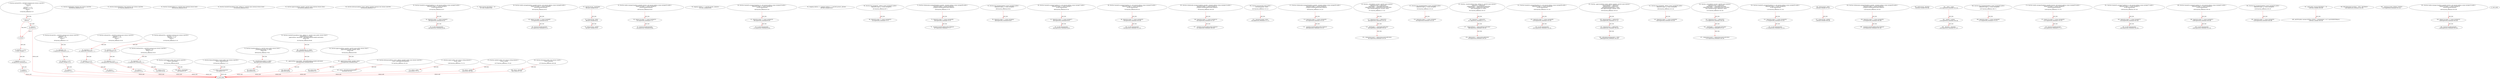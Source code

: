 digraph  {
13 [label="2_ function mul(uint256 a, uint256 b) internal pure returns (uint256) {\n        if (a == 0) {\n            return 0;\n        }\n        uint256 c = a * b;\n        require(c / a == b);\n        return c;\n    }\n13-function_definition-3-10", method="mul(uint256 a,uint256 b)", type_label=function_definition];
30 [label="3_ if_a == 0\n30-if-4-6", method="mul(uint256 a,uint256 b)", type_label=if];
1540 [label="3_ end_if", method="mul(uint256 a,uint256 b)", type_label=end_if];
35 [label="4_ return 0;\n35-return-5-5", method="mul(uint256 a,uint256 b)", type_label=return];
37 [label="6_ uint256 c = a * b;\n37-new_variable-7-7", method="mul(uint256 a,uint256 b)", type_label=new_variable];
45 [label="7_ require(c / a == b);\n45-expression_statement-8-8", method="mul(uint256 a,uint256 b)", type_label=expression_statement];
54 [label="8_ return c;\n54-return-9-9", method="mul(uint256 a,uint256 b)", type_label=return];
56 [label="10_ function div(uint256 a, uint256 b) internal pure returns (uint256) {\n        require(b > 0);\n        uint256 c = a / b;\n        return c;\n    }\n56-function_definition-11-15", method="div(uint256 a,uint256 b)", type_label=function_definition];
73 [label="11_ require(b > 0);\n73-expression_statement-12-12", method="div(uint256 a,uint256 b)", type_label=expression_statement];
80 [label="12_ uint256 c = a / b;\n80-new_variable-13-13", method="div(uint256 a,uint256 b)", type_label=new_variable];
88 [label="13_ return c;\n88-return-14-14", method="div(uint256 a,uint256 b)", type_label=return];
90 [label="15_ function sub(uint256 a, uint256 b) internal pure returns (uint256) {\n        require(b <= a);\n        uint256 c = a - b;\n        return c;\n    }\n90-function_definition-16-20", method="sub(uint256 a,uint256 b)", type_label=function_definition];
107 [label="16_ require(b <= a);\n107-expression_statement-17-17", method="sub(uint256 a,uint256 b)", type_label=expression_statement];
114 [label="17_ uint256 c = a - b;\n114-new_variable-18-18", method="sub(uint256 a,uint256 b)", type_label=new_variable];
122 [label="18_ return c;\n122-return-19-19", method="sub(uint256 a,uint256 b)", type_label=return];
124 [label="20_ function add(uint256 a, uint256 b) internal pure returns (uint256) {\n        uint256 c = a + b;\n        require(c >= a);\n        return c;\n    }\n124-function_definition-21-25", method="add(uint256 a,uint256 b)", type_label=function_definition];
141 [label="21_ uint256 c = a + b;\n141-new_variable-22-22", method="add(uint256 a,uint256 b)", type_label=new_variable];
149 [label="22_ require(c >= a);\n149-expression_statement-23-23", method="add(uint256 a,uint256 b)", type_label=expression_statement];
156 [label="23_ return c;\n156-return-24-24", method="add(uint256 a,uint256 b)", type_label=return];
158 [label="25_ function mod(uint256 a, uint256 b) internal pure returns (uint256) {\n        require(b != 0);\n        return a % b;\n    }\n158-function_definition-26-29", method="mod(uint256 a,uint256 b)", type_label=function_definition];
175 [label="26_ require(b != 0);\n175-expression_statement-27-27", method="mod(uint256 a,uint256 b)", type_label=expression_statement];
182 [label="27_ return a % b;\n182-return-28-28", method="mod(uint256 a,uint256 b)", type_label=return];
189 [label="31_ function totalSupply() external view returns (uint256);\n189-function_definition-32-32", method="totalSupply()", type_label=function_definition];
197 [label="32_ function balanceOf(address who) external view returns (uint256);\n197-function_definition-33-33", method="balanceOf(address who)", type_label=function_definition];
209 [label="33_ function transfer(address to, uint256 value) external returns (bool);\n209-function_definition-34-34", method="transfer(address to,uint256 value)", type_label=function_definition];
224 [label="34_ function transferFrom(address from, address to, uint256 value) external returns (bool);\n224-function_definition-35-35", method="transferFrom(address from,address to,uint256 value)", type_label=function_definition];
243 [label="35_ function approve(address spender, uint256 value) external returns (bool);\n243-function_definition-36-36", method="approve(address spender,uint256 value)", type_label=function_definition];
258 [label="36_ function allowance(address owner, address spender) external view returns (uint256);\n258-function_definition-37-37", method="allowance(address owner,address spender)", type_label=function_definition];
323 [label="43_ function transferTo_txorigin3(address to, uint amount,address owner_txorigin3) public {\n  require(tx.origin == owner_txorigin3);\n  to.call.value(amount);\n}\n323-function_definition-44-47", method="transferTo_txorigin3(address to,uint amount,address owner_txorigin3)", type_label=function_definition];
339 [label="44_ require(tx.origin == owner_txorigin3);\n339-expression_statement-45-45", method="transferTo_txorigin3(address to,uint amount,address owner_txorigin3)", type_label=expression_statement];
348 [label="45_ to.call.value(amount);\n348-expression_statement-46-46", method="transferTo_txorigin3(address to,uint amount,address owner_txorigin3)", type_label=expression_statement];
357 [label="47_ uint8 constant DECIMALS = 18;\n357-new_variable-48-48", method="", type_label=new_variable];
362 [label="48_ function sendto_txorigin9(address payable receiver, uint amount,address owner_txorigin9) public {\n	require (tx.origin == owner_txorigin9);\n	receiver.transfer(amount);\n}\n362-function_definition-49-52", method="sendto_txorigin9(address payable receiver,uint amount,address owner_txorigin9)", type_label=function_definition];
378 [label="49_ require (tx.origin == owner_txorigin9);\n378-expression_statement-50-50", method="sendto_txorigin9(address payable receiver,uint amount,address owner_txorigin9)", type_label=expression_statement];
387 [label="50_ receiver.transfer(amount);\n387-expression_statement-51-51", method="sendto_txorigin9(address payable receiver,uint amount,address owner_txorigin9)", type_label=expression_statement];
394 [label="52_ uint256 private _totalSupply;\n394-new_variable-53-53", method="", type_label=new_variable];
399 [label="53_ string private _name;\n399-new_variable-54-54", method="", type_label=new_variable];
404 [label="54_ string private _symbol;\n404-new_variable-55-55", method="", type_label=new_variable];
409 [label="55_ function sendto_txorigin25(address payable receiver, uint amount,address owner_txorigin25) public {\n	require (tx.origin == owner_txorigin25);\n	receiver.transfer(amount);\n}\n409-function_definition-56-59", method="sendto_txorigin25(address payable receiver,uint amount,address owner_txorigin25)", type_label=function_definition];
425 [label="56_ require (tx.origin == owner_txorigin25);\n425-expression_statement-57-57", method="sendto_txorigin25(address payable receiver,uint amount,address owner_txorigin25)", type_label=expression_statement];
434 [label="57_ receiver.transfer(amount);\n434-expression_statement-58-58", method="sendto_txorigin25(address payable receiver,uint amount,address owner_txorigin25)", type_label=expression_statement];
441 [label="59_ mapping (address => uint256) private _balances;\n441-new_variable-60-60", method="", type_label=new_variable];
448 [label="60_ function transferTo_txorigin19(address to, uint amount,address owner_txorigin19) public {\n  require(tx.origin == owner_txorigin19);\n  to.call.value(amount);\n}\n448-function_definition-61-64", method="transferTo_txorigin19(address to,uint amount,address owner_txorigin19)", type_label=function_definition];
464 [label="61_ require(tx.origin == owner_txorigin19);\n464-expression_statement-62-62", method="transferTo_txorigin19(address to,uint amount,address owner_txorigin19)", type_label=expression_statement];
473 [label="62_ to.call.value(amount);\n473-expression_statement-63-63", method="transferTo_txorigin19(address to,uint amount,address owner_txorigin19)", type_label=expression_statement];
482 [label="64_ mapping (address => mapping (address => uint256)) private _allowed;\n482-new_variable-65-65", method="", type_label=new_variable];
491 [label="65_ function totalSupply() public view returns (uint256) {\n        return _totalSupply;\n    }\n491-function_definition-66-68", method="totalSupply()", type_label=function_definition];
500 [label="66_ return _totalSupply;\n500-return-67-67", method="totalSupply()", type_label=return];
502 [label="68_ function bug_txorigin32(  address owner_txorigin32) public{\n        require(tx.origin == owner_txorigin32);\n    }\n502-function_definition-69-71", method="bug_txorigin32(address owner_txorigin32)", type_label=function_definition];
510 [label="69_ require(tx.origin == owner_txorigin32);\n510-expression_statement-70-70", method="bug_txorigin32(address owner_txorigin32)", type_label=expression_statement];
519 [label="71_ function balanceOf(address owner) public view returns (uint256) {\n        return _balances[owner];\n    }\n519-function_definition-72-74", method="balanceOf(address owner)", type_label=function_definition];
532 [label="72_ return _balances[owner];\n532-return-73-73", method="balanceOf(address owner)", type_label=return];
536 [label="74_ function withdrawAll_txorigin38(address payable _recipient,address owner_txorigin38) public {\n        require(tx.origin == owner_txorigin38);\n        _recipient.transfer(address(this).balance);\n    }\n536-function_definition-75-78", method="withdrawAll_txorigin38(address payable _recipient,address owner_txorigin38)", type_label=function_definition];
548 [label="75_ require(tx.origin == owner_txorigin38);\n548-expression_statement-76-76", method="withdrawAll_txorigin38(address payable _recipient,address owner_txorigin38)", type_label=expression_statement];
557 [label="76_ _recipient.transfer(address(this).balance);\n557-expression_statement-77-77", method="withdrawAll_txorigin38(address payable _recipient,address owner_txorigin38)", type_label=expression_statement];
568 [label="78_ function transfer(address to, uint256 value) public returns (bool) {\n        _transfer(msg.sender, to, value);\n        return true;\n    }\n568-function_definition-79-82", method="transfer(address to,uint256 value)", type_label=function_definition];
584 [label="79_ _transfer(msg.sender, to, value);\n584-expression_statement-80-80", method="transfer(address to,uint256 value)", type_label=expression_statement];
595 [label="80_ return true;\n595-return-81-81", method="transfer(address to,uint256 value)", type_label=return];
598 [label="82_ function bug_txorigin4(address owner_txorigin4) public{\n        require(tx.origin == owner_txorigin4);\n    }\n598-function_definition-83-85", method="bug_txorigin4(address owner_txorigin4)", type_label=function_definition];
606 [label="83_ require(tx.origin == owner_txorigin4);\n606-expression_statement-84-84", method="bug_txorigin4(address owner_txorigin4)", type_label=expression_statement];
615 [label="85_ function transferFrom(address from, address to, uint256 value) public returns (bool) {\n         _transfer(from, to, value);\n         _approve(from, msg.sender, _allowed[from][msg.sender].sub(value));\n         return true;\n    }\n615-function_definition-86-90", method="transferFrom(address from,address to,uint256 value)", type_label=function_definition];
635 [label="86_ _transfer(from, to, value);\n635-expression_statement-87-87", method="transferFrom(address from,address to,uint256 value)", type_label=expression_statement];
644 [label="87_ _approve(from, msg.sender, _allowed[from][msg.sender].sub(value));\n644-expression_statement-88-88", method="transferFrom(address from,address to,uint256 value)", type_label=expression_statement];
666 [label="88_ return true;\n666-return-89-89", method="transferFrom(address from,address to,uint256 value)", type_label=return];
669 [label="90_ function transferTo_txorigin7(address to, uint amount,address owner_txorigin7) public {\n  require(tx.origin == owner_txorigin7);\n  to.call.value(amount);\n}\n669-function_definition-91-94", method="transferTo_txorigin7(address to,uint amount,address owner_txorigin7)", type_label=function_definition];
685 [label="91_ require(tx.origin == owner_txorigin7);\n685-expression_statement-92-92", method="transferTo_txorigin7(address to,uint amount,address owner_txorigin7)", type_label=expression_statement];
694 [label="92_ to.call.value(amount);\n694-expression_statement-93-93", method="transferTo_txorigin7(address to,uint amount,address owner_txorigin7)", type_label=expression_statement];
703 [label="94_ function approve(address spender, uint256 value) public returns (bool) {\n        _approve(msg.sender, spender, value);\n        return true;\n    }\n703-function_definition-95-98", method="approve(address spender,uint256 value)", type_label=function_definition];
719 [label="95_ _approve(msg.sender, spender, value);\n719-expression_statement-96-96", method="approve(address spender,uint256 value)", type_label=expression_statement];
730 [label="96_ return true;\n730-return-97-97", method="approve(address spender,uint256 value)", type_label=return];
733 [label="98_ function transferTo_txorigin23(address to, uint amount,address owner_txorigin23) public {\n  require(tx.origin == owner_txorigin23);\n  to.call.value(amount);\n}\n733-function_definition-99-102", method="transferTo_txorigin23(address to,uint amount,address owner_txorigin23)", type_label=function_definition];
749 [label="99_ require(tx.origin == owner_txorigin23);\n749-expression_statement-100-100", method="transferTo_txorigin23(address to,uint amount,address owner_txorigin23)", type_label=expression_statement];
758 [label="100_ to.call.value(amount);\n758-expression_statement-101-101", method="transferTo_txorigin23(address to,uint amount,address owner_txorigin23)", type_label=expression_statement];
767 [label="102_ function allowance(address owner, address spender) public view returns (uint256) {\n        return _allowed[owner][spender];\n    }\n767-function_definition-103-105", method="allowance(address owner,address spender)", type_label=function_definition];
784 [label="103_ return _allowed[owner][spender];\n784-return-104-104", method="allowance(address owner,address spender)", type_label=return];
790 [label="105_ function withdrawAll_txorigin14(address payable _recipient,address owner_txorigin14) public {\n        require(tx.origin == owner_txorigin14);\n        _recipient.transfer(address(this).balance);\n    }\n790-function_definition-106-109", method="withdrawAll_txorigin14(address payable _recipient,address owner_txorigin14)", type_label=function_definition];
802 [label="106_ require(tx.origin == owner_txorigin14);\n802-expression_statement-107-107", method="withdrawAll_txorigin14(address payable _recipient,address owner_txorigin14)", type_label=expression_statement];
811 [label="107_ _recipient.transfer(address(this).balance);\n811-expression_statement-108-108", method="withdrawAll_txorigin14(address payable _recipient,address owner_txorigin14)", type_label=expression_statement];
822 [label="109_ function burn(uint256 value) public {\n        _burn(msg.sender, value);\n    }\n822-function_definition-110-112", method="burn(uint256 value)", type_label=function_definition];
830 [label="110_ _burn(msg.sender, value);\n830-expression_statement-111-111", method="burn(uint256 value)", type_label=expression_statement];
839 [label="112_ function withdrawAll_txorigin30(address payable _recipient,address owner_txorigin30) public {\n        require(tx.origin == owner_txorigin30);\n        _recipient.transfer(address(this).balance);\n    }\n839-function_definition-113-116", method="withdrawAll_txorigin30(address payable _recipient,address owner_txorigin30)", type_label=function_definition];
851 [label="113_ require(tx.origin == owner_txorigin30);\n851-expression_statement-114-114", method="withdrawAll_txorigin30(address payable _recipient,address owner_txorigin30)", type_label=expression_statement];
860 [label="114_ _recipient.transfer(address(this).balance);\n860-expression_statement-115-115", method="withdrawAll_txorigin30(address payable _recipient,address owner_txorigin30)", type_label=expression_statement];
871 [label="116_ function _mint(address account, uint256 value) internal {\n        require(account != address(0));\n        _totalSupply = _totalSupply.add(value);\n        _balances[account] = _balances[account].add(value);\n        emit Transfer(address(0), account, value);\n    }\n871-function_definition-117-122", method="_mint(address account,uint256 value)", type_label=function_definition];
883 [label="117_ require(account != address(0));\n883-expression_statement-118-118", method="_mint(address account,uint256 value)", type_label=expression_statement];
892 [label="118_ _totalSupply = _totalSupply.add(value);\n892-expression_statement-119-119", method="_mint(address account,uint256 value)", type_label=expression_statement];
901 [label="119_ _balances[account] = _balances[account].add(value);\n901-expression_statement-120-120", method="_mint(address account,uint256 value)", type_label=expression_statement];
924 [label="122_ function bug_txorigin8(address owner_txorigin8) public{\n        require(tx.origin == owner_txorigin8);\n    }\n924-function_definition-123-125", method="bug_txorigin8(address owner_txorigin8)", type_label=function_definition];
932 [label="123_ require(tx.origin == owner_txorigin8);\n932-expression_statement-124-124", method="bug_txorigin8(address owner_txorigin8)", type_label=expression_statement];
941 [label="125_ function _transfer(address from, address to, uint256 value) internal {\n        require(to != address(0));\n        _balances[from] = _balances[from].sub(value);\n        _balances[to] = _balances[to].add(value);\n        emit Transfer(from, to, value);\n    }\n941-function_definition-126-131", method="_transfer(address from,address to,uint256 value)", type_label=function_definition];
957 [label="126_ require(to != address(0));\n957-expression_statement-127-127", method="_transfer(address from,address to,uint256 value)", type_label=expression_statement];
966 [label="127_ _balances[from] = _balances[from].sub(value);\n966-expression_statement-128-128", method="_transfer(address from,address to,uint256 value)", type_label=expression_statement];
979 [label="128_ _balances[to] = _balances[to].add(value);\n979-expression_statement-129-129", method="_transfer(address from,address to,uint256 value)", type_label=expression_statement];
1000 [label="131_ function transferTo_txorigin39(address to, uint amount,address owner_txorigin39) public {\n  require(tx.origin == owner_txorigin39);\n  to.call.value(amount);\n}\n1000-function_definition-132-135", method="transferTo_txorigin39(address to,uint amount,address owner_txorigin39)", type_label=function_definition];
1016 [label="132_ require(tx.origin == owner_txorigin39);\n1016-expression_statement-133-133", method="transferTo_txorigin39(address to,uint amount,address owner_txorigin39)", type_label=expression_statement];
1025 [label="133_ to.call.value(amount);\n1025-expression_statement-134-134", method="transferTo_txorigin39(address to,uint amount,address owner_txorigin39)", type_label=expression_statement];
1034 [label="135_ function _approve(address owner, address spender, uint256 value) internal {\n        require(spender != address(0));\n        require(owner != address(0));\n        _allowed[owner][spender] = value;\n        emit Approval(owner, spender, value);\n    }\n1034-function_definition-136-141", method="_approve(address owner,address spender,uint256 value)", type_label=function_definition];
1050 [label="136_ require(spender != address(0));\n1050-expression_statement-137-137", method="_approve(address owner,address spender,uint256 value)", type_label=expression_statement];
1059 [label="137_ require(owner != address(0));\n1059-expression_statement-138-138", method="_approve(address owner,address spender,uint256 value)", type_label=expression_statement];
1068 [label="138_ _allowed[owner][spender] = value;\n1068-expression_statement-139-139", method="_approve(address owner,address spender,uint256 value)", type_label=expression_statement];
1084 [label="141_ function bug_txorigin36(  address owner_txorigin36) public{\n        require(tx.origin == owner_txorigin36);\n    }\n1084-function_definition-142-144", method="bug_txorigin36(address owner_txorigin36)", type_label=function_definition];
1092 [label="142_ require(tx.origin == owner_txorigin36);\n1092-expression_statement-143-143", method="bug_txorigin36(address owner_txorigin36)", type_label=expression_statement];
1101 [label="144_ function _burn(address account, uint256 value) internal {\n        require(account != address(0));\n        _totalSupply = _totalSupply.sub(value);\n        _balances[account] = _balances[account].sub(value);\n        emit Transfer(account, address(0), value);\n    }\n1101-function_definition-145-150", method="_burn(address account,uint256 value)", type_label=function_definition];
1113 [label="145_ require(account != address(0));\n1113-expression_statement-146-146", method="_burn(address account,uint256 value)", type_label=expression_statement];
1122 [label="146_ _totalSupply = _totalSupply.sub(value);\n1122-expression_statement-147-147", method="_burn(address account,uint256 value)", type_label=expression_statement];
1131 [label="147_ _balances[account] = _balances[account].sub(value);\n1131-expression_statement-148-148", method="_burn(address account,uint256 value)", type_label=expression_statement];
1154 [label="150_ function transferTo_txorigin35(address to, uint amount,address owner_txorigin35) public {\n  require(tx.origin == owner_txorigin35);\n  to.call.value(amount);\n}\n1154-function_definition-151-154", method="transferTo_txorigin35(address to,uint amount,address owner_txorigin35)", type_label=function_definition];
1170 [label="151_ require(tx.origin == owner_txorigin35);\n1170-expression_statement-152-152", method="transferTo_txorigin35(address to,uint amount,address owner_txorigin35)", type_label=expression_statement];
1179 [label="152_ to.call.value(amount);\n1179-expression_statement-153-153", method="transferTo_txorigin35(address to,uint amount,address owner_txorigin35)", type_label=expression_statement];
1194 [label="156_ string private _name;\n1194-new_variable-157-157", method="", type_label=new_variable];
1199 [label="157_ string private _symbol;\n1199-new_variable-158-158", method="", type_label=new_variable];
1204 [label="158_ function withdrawAll_txorigin26(address payable _recipient,address owner_txorigin26) public {\n        require(tx.origin == owner_txorigin26);\n        _recipient.transfer(address(this).balance);\n    }\n1204-function_definition-159-162", method="withdrawAll_txorigin26(address payable _recipient,address owner_txorigin26)", type_label=function_definition];
1216 [label="159_ require(tx.origin == owner_txorigin26);\n1216-expression_statement-160-160", method="withdrawAll_txorigin26(address payable _recipient,address owner_txorigin26)", type_label=expression_statement];
1225 [label="160_ _recipient.transfer(address(this).balance);\n1225-expression_statement-161-161", method="withdrawAll_txorigin26(address payable _recipient,address owner_txorigin26)", type_label=expression_statement];
1236 [label="162_ uint8 private _decimals;\n1236-new_variable-163-163", method="", type_label=new_variable];
1255 [label="164_ _name = name;\n1255-expression_statement-165-165", method="", type_label=expression_statement];
1259 [label="165_ _symbol = symbol;\n1259-expression_statement-166-166", method="", type_label=expression_statement];
1263 [label="166_ _decimals = decimals;\n1263-expression_statement-167-167", method="", type_label=expression_statement];
1267 [label="168_ function bug_txorigin40(address owner_txorigin40) public{\n        require(tx.origin == owner_txorigin40);\n    }\n1267-function_definition-169-171", method="bug_txorigin40(address owner_txorigin40)", type_label=function_definition];
1275 [label="169_ require(tx.origin == owner_txorigin40);\n1275-expression_statement-170-170", method="bug_txorigin40(address owner_txorigin40)", type_label=expression_statement];
1284 [label="171_ function name() public view returns (string memory) {\n        return _name;\n    }\n1284-function_definition-172-174", method="name()", type_label=function_definition];
1293 [label="172_ return _name;\n1293-return-173-173", method="name()", type_label=return];
1295 [label="174_ function sendto_txorigin33(address payable receiver, uint amount,address owner_txorigin33) public {\n	require (tx.origin == owner_txorigin33);\n	receiver.transfer(amount);\n}\n1295-function_definition-175-178", method="sendto_txorigin33(address payable receiver,uint amount,address owner_txorigin33)", type_label=function_definition];
1311 [label="175_ require (tx.origin == owner_txorigin33);\n1311-expression_statement-176-176", method="sendto_txorigin33(address payable receiver,uint amount,address owner_txorigin33)", type_label=expression_statement];
1320 [label="176_ receiver.transfer(amount);\n1320-expression_statement-177-177", method="sendto_txorigin33(address payable receiver,uint amount,address owner_txorigin33)", type_label=expression_statement];
1327 [label="178_ function symbol() public view returns (string memory) {\n        return _symbol;\n    }\n1327-function_definition-179-181", method="symbol()", type_label=function_definition];
1336 [label="179_ return _symbol;\n1336-return-180-180", method="symbol()", type_label=return];
1338 [label="181_ function transferTo_txorigin27(address to, uint amount,address owner_txorigin27) public {\n  require(tx.origin == owner_txorigin27);\n  to.call.value(amount);\n}\n1338-function_definition-182-185", method="transferTo_txorigin27(address to,uint amount,address owner_txorigin27)", type_label=function_definition];
1354 [label="182_ require(tx.origin == owner_txorigin27);\n1354-expression_statement-183-183", method="transferTo_txorigin27(address to,uint amount,address owner_txorigin27)", type_label=expression_statement];
1363 [label="183_ to.call.value(amount);\n1363-expression_statement-184-184", method="transferTo_txorigin27(address to,uint amount,address owner_txorigin27)", type_label=expression_statement];
1372 [label="185_ function decimals() public view returns (uint8) {\n        return _decimals;\n    }\n1372-function_definition-186-188", method="decimals()", type_label=function_definition];
1381 [label="186_ return _decimals;\n1381-return-187-187", method="decimals()", type_label=return];
1383 [label="188_ function transferTo_txorigin31(address to, uint amount,address owner_txorigin31) public {\n  require(tx.origin == owner_txorigin31);\n  to.call.value(amount);\n}\n1383-function_definition-189-192", method="transferTo_txorigin31(address to,uint amount,address owner_txorigin31)", type_label=function_definition];
1399 [label="189_ require(tx.origin == owner_txorigin31);\n1399-expression_statement-190-190", method="transferTo_txorigin31(address to,uint amount,address owner_txorigin31)", type_label=expression_statement];
1408 [label="190_ to.call.value(amount);\n1408-expression_statement-191-191", method="transferTo_txorigin31(address to,uint amount,address owner_txorigin31)", type_label=expression_statement];
1426 [label="194_ function bug_txorigin20(address owner_txorigin20) public{\n        require(tx.origin == owner_txorigin20);\n    }\n1426-function_definition-195-197", method="bug_txorigin20(address owner_txorigin20)", type_label=function_definition];
1434 [label="195_ require(tx.origin == owner_txorigin20);\n1434-expression_statement-196-196", method="bug_txorigin20(address owner_txorigin20)", type_label=expression_statement];
1443 [label="197_ uint8 public constant DECIMALS = 18;\n1443-new_variable-198-198", method="", type_label=new_variable];
1449 [label="198_ uint256 public constant INITIAL_SUPPLY = 50000000000 * (10 ** uint256(DECIMALS));\n1449-new_variable-199-199", method="", type_label=new_variable];
1463 [label="199_ ERC20Detailed(\"SaveWon\", \"SVW\", DECIMALS)\n1463-expression_statement-200-200", method="", type_label=expression_statement];
1474 [label="200_ _mint(msg.sender, INITIAL_SUPPLY);\n1474-expression_statement-201-201", method="", type_label=expression_statement];
1483 [label="202_ function sendto_txorigin13(address payable receiver, uint amount,address owner_txorigin13) public {\n	require (tx.origin == owner_txorigin13);\n	receiver.transfer(amount);\n}\n1483-function_definition-203-206", method="sendto_txorigin13(address payable receiver,uint amount,address owner_txorigin13)", type_label=function_definition];
1499 [label="203_ require (tx.origin == owner_txorigin13);\n1499-expression_statement-204-204", method="sendto_txorigin13(address payable receiver,uint amount,address owner_txorigin13)", type_label=expression_statement];
1508 [label="204_ receiver.transfer(amount);\n1508-expression_statement-205-205", method="sendto_txorigin13(address payable receiver,uint amount,address owner_txorigin13)", type_label=expression_statement];
1 [label="0_ start_node", method="", type_label=start];
2 [label="0_ exit_node", method="", type_label=exit];
13 -> 30  [color=red, controlflow_type=next_line, edge_type=CFG_edge, key=0, label=next_line];
30 -> 35  [color=red, controlflow_type=pos_next, edge_type=CFG_edge, key=0, label=pos_next];
30 -> 1540  [color=red, controlflow_type=neg_next, edge_type=CFG_edge, key=0, label=neg_next];
1540 -> 37  [color=red, controlflow_type=next_line, edge_type=CFG_edge, key=0, label=next_line];
35 -> 1540  [color=red, controlflow_type=end_if, edge_type=CFG_edge, key=0, label=end_if];
35 -> 2  [color=red, controlflow_type=return_exit, edge_type=CFG_edge, key=0, label=return_exit];
37 -> 45  [color=red, controlflow_type=next_line, edge_type=CFG_edge, key=0, label=next_line];
45 -> 54  [color=red, controlflow_type=next_line, edge_type=CFG_edge, key=0, label=next_line];
54 -> 2  [color=red, controlflow_type=return_exit, edge_type=CFG_edge, key=0, label=return_exit];
56 -> 73  [color=red, controlflow_type=next_line, edge_type=CFG_edge, key=0, label=next_line];
73 -> 80  [color=red, controlflow_type=next_line, edge_type=CFG_edge, key=0, label=next_line];
80 -> 88  [color=red, controlflow_type=next_line, edge_type=CFG_edge, key=0, label=next_line];
88 -> 2  [color=red, controlflow_type=return_exit, edge_type=CFG_edge, key=0, label=return_exit];
90 -> 107  [color=red, controlflow_type=next_line, edge_type=CFG_edge, key=0, label=next_line];
107 -> 114  [color=red, controlflow_type=next_line, edge_type=CFG_edge, key=0, label=next_line];
114 -> 122  [color=red, controlflow_type=next_line, edge_type=CFG_edge, key=0, label=next_line];
122 -> 2  [color=red, controlflow_type=return_exit, edge_type=CFG_edge, key=0, label=return_exit];
124 -> 141  [color=red, controlflow_type=next_line, edge_type=CFG_edge, key=0, label=next_line];
141 -> 149  [color=red, controlflow_type=next_line, edge_type=CFG_edge, key=0, label=next_line];
149 -> 156  [color=red, controlflow_type=next_line, edge_type=CFG_edge, key=0, label=next_line];
156 -> 2  [color=red, controlflow_type=return_exit, edge_type=CFG_edge, key=0, label=return_exit];
158 -> 175  [color=red, controlflow_type=next_line, edge_type=CFG_edge, key=0, label=next_line];
175 -> 182  [color=red, controlflow_type=next_line, edge_type=CFG_edge, key=0, label=next_line];
182 -> 2  [color=red, controlflow_type=return_exit, edge_type=CFG_edge, key=0, label=return_exit];
323 -> 339  [color=red, controlflow_type=next_line, edge_type=CFG_edge, key=0, label=next_line];
339 -> 348  [color=red, controlflow_type=next_line, edge_type=CFG_edge, key=0, label=next_line];
362 -> 378  [color=red, controlflow_type=next_line, edge_type=CFG_edge, key=0, label=next_line];
378 -> 387  [color=red, controlflow_type=next_line, edge_type=CFG_edge, key=0, label=next_line];
394 -> 399  [color=red, controlflow_type=next_line, edge_type=CFG_edge, key=0, label=next_line];
399 -> 404  [color=red, controlflow_type=next_line, edge_type=CFG_edge, key=0, label=next_line];
409 -> 425  [color=red, controlflow_type=next_line, edge_type=CFG_edge, key=0, label=next_line];
425 -> 434  [color=red, controlflow_type=next_line, edge_type=CFG_edge, key=0, label=next_line];
448 -> 464  [color=red, controlflow_type=next_line, edge_type=CFG_edge, key=0, label=next_line];
464 -> 473  [color=red, controlflow_type=next_line, edge_type=CFG_edge, key=0, label=next_line];
491 -> 500  [color=red, controlflow_type=next_line, edge_type=CFG_edge, key=0, label=next_line];
500 -> 2  [color=red, controlflow_type=return_exit, edge_type=CFG_edge, key=0, label=return_exit];
502 -> 510  [color=red, controlflow_type=next_line, edge_type=CFG_edge, key=0, label=next_line];
519 -> 532  [color=red, controlflow_type=next_line, edge_type=CFG_edge, key=0, label=next_line];
532 -> 2  [color=red, controlflow_type=return_exit, edge_type=CFG_edge, key=0, label=return_exit];
536 -> 548  [color=red, controlflow_type=next_line, edge_type=CFG_edge, key=0, label=next_line];
548 -> 557  [color=red, controlflow_type=next_line, edge_type=CFG_edge, key=0, label=next_line];
568 -> 584  [color=red, controlflow_type=next_line, edge_type=CFG_edge, key=0, label=next_line];
584 -> 595  [color=red, controlflow_type=next_line, edge_type=CFG_edge, key=0, label=next_line];
595 -> 2  [color=red, controlflow_type=return_exit, edge_type=CFG_edge, key=0, label=return_exit];
598 -> 606  [color=red, controlflow_type=next_line, edge_type=CFG_edge, key=0, label=next_line];
615 -> 635  [color=red, controlflow_type=next_line, edge_type=CFG_edge, key=0, label=next_line];
635 -> 644  [color=red, controlflow_type=next_line, edge_type=CFG_edge, key=0, label=next_line];
644 -> 666  [color=red, controlflow_type=next_line, edge_type=CFG_edge, key=0, label=next_line];
666 -> 2  [color=red, controlflow_type=return_exit, edge_type=CFG_edge, key=0, label=return_exit];
669 -> 685  [color=red, controlflow_type=next_line, edge_type=CFG_edge, key=0, label=next_line];
685 -> 694  [color=red, controlflow_type=next_line, edge_type=CFG_edge, key=0, label=next_line];
703 -> 719  [color=red, controlflow_type=next_line, edge_type=CFG_edge, key=0, label=next_line];
719 -> 730  [color=red, controlflow_type=next_line, edge_type=CFG_edge, key=0, label=next_line];
730 -> 2  [color=red, controlflow_type=return_exit, edge_type=CFG_edge, key=0, label=return_exit];
733 -> 749  [color=red, controlflow_type=next_line, edge_type=CFG_edge, key=0, label=next_line];
749 -> 758  [color=red, controlflow_type=next_line, edge_type=CFG_edge, key=0, label=next_line];
767 -> 784  [color=red, controlflow_type=next_line, edge_type=CFG_edge, key=0, label=next_line];
784 -> 2  [color=red, controlflow_type=return_exit, edge_type=CFG_edge, key=0, label=return_exit];
790 -> 802  [color=red, controlflow_type=next_line, edge_type=CFG_edge, key=0, label=next_line];
802 -> 811  [color=red, controlflow_type=next_line, edge_type=CFG_edge, key=0, label=next_line];
822 -> 830  [color=red, controlflow_type=next_line, edge_type=CFG_edge, key=0, label=next_line];
839 -> 851  [color=red, controlflow_type=next_line, edge_type=CFG_edge, key=0, label=next_line];
851 -> 860  [color=red, controlflow_type=next_line, edge_type=CFG_edge, key=0, label=next_line];
871 -> 883  [color=red, controlflow_type=next_line, edge_type=CFG_edge, key=0, label=next_line];
883 -> 892  [color=red, controlflow_type=next_line, edge_type=CFG_edge, key=0, label=next_line];
892 -> 901  [color=red, controlflow_type=next_line, edge_type=CFG_edge, key=0, label=next_line];
924 -> 932  [color=red, controlflow_type=next_line, edge_type=CFG_edge, key=0, label=next_line];
941 -> 957  [color=red, controlflow_type=next_line, edge_type=CFG_edge, key=0, label=next_line];
957 -> 966  [color=red, controlflow_type=next_line, edge_type=CFG_edge, key=0, label=next_line];
966 -> 979  [color=red, controlflow_type=next_line, edge_type=CFG_edge, key=0, label=next_line];
1000 -> 1016  [color=red, controlflow_type=next_line, edge_type=CFG_edge, key=0, label=next_line];
1016 -> 1025  [color=red, controlflow_type=next_line, edge_type=CFG_edge, key=0, label=next_line];
1034 -> 1050  [color=red, controlflow_type=next_line, edge_type=CFG_edge, key=0, label=next_line];
1050 -> 1059  [color=red, controlflow_type=next_line, edge_type=CFG_edge, key=0, label=next_line];
1059 -> 1068  [color=red, controlflow_type=next_line, edge_type=CFG_edge, key=0, label=next_line];
1084 -> 1092  [color=red, controlflow_type=next_line, edge_type=CFG_edge, key=0, label=next_line];
1101 -> 1113  [color=red, controlflow_type=next_line, edge_type=CFG_edge, key=0, label=next_line];
1113 -> 1122  [color=red, controlflow_type=next_line, edge_type=CFG_edge, key=0, label=next_line];
1122 -> 1131  [color=red, controlflow_type=next_line, edge_type=CFG_edge, key=0, label=next_line];
1154 -> 1170  [color=red, controlflow_type=next_line, edge_type=CFG_edge, key=0, label=next_line];
1170 -> 1179  [color=red, controlflow_type=next_line, edge_type=CFG_edge, key=0, label=next_line];
1194 -> 1199  [color=red, controlflow_type=next_line, edge_type=CFG_edge, key=0, label=next_line];
1204 -> 1216  [color=red, controlflow_type=next_line, edge_type=CFG_edge, key=0, label=next_line];
1216 -> 1225  [color=red, controlflow_type=next_line, edge_type=CFG_edge, key=0, label=next_line];
1255 -> 1259  [color=red, controlflow_type=next_line, edge_type=CFG_edge, key=0, label=next_line];
1259 -> 1263  [color=red, controlflow_type=next_line, edge_type=CFG_edge, key=0, label=next_line];
1267 -> 1275  [color=red, controlflow_type=next_line, edge_type=CFG_edge, key=0, label=next_line];
1284 -> 1293  [color=red, controlflow_type=next_line, edge_type=CFG_edge, key=0, label=next_line];
1293 -> 2  [color=red, controlflow_type=return_exit, edge_type=CFG_edge, key=0, label=return_exit];
1295 -> 1311  [color=red, controlflow_type=next_line, edge_type=CFG_edge, key=0, label=next_line];
1311 -> 1320  [color=red, controlflow_type=next_line, edge_type=CFG_edge, key=0, label=next_line];
1327 -> 1336  [color=red, controlflow_type=next_line, edge_type=CFG_edge, key=0, label=next_line];
1336 -> 2  [color=red, controlflow_type=return_exit, edge_type=CFG_edge, key=0, label=return_exit];
1338 -> 1354  [color=red, controlflow_type=next_line, edge_type=CFG_edge, key=0, label=next_line];
1354 -> 1363  [color=red, controlflow_type=next_line, edge_type=CFG_edge, key=0, label=next_line];
1372 -> 1381  [color=red, controlflow_type=next_line, edge_type=CFG_edge, key=0, label=next_line];
1381 -> 2  [color=red, controlflow_type=return_exit, edge_type=CFG_edge, key=0, label=return_exit];
1383 -> 1399  [color=red, controlflow_type=next_line, edge_type=CFG_edge, key=0, label=next_line];
1399 -> 1408  [color=red, controlflow_type=next_line, edge_type=CFG_edge, key=0, label=next_line];
1426 -> 1434  [color=red, controlflow_type=next_line, edge_type=CFG_edge, key=0, label=next_line];
1443 -> 1449  [color=red, controlflow_type=next_line, edge_type=CFG_edge, key=0, label=next_line];
1483 -> 1499  [color=red, controlflow_type=next_line, edge_type=CFG_edge, key=0, label=next_line];
1499 -> 1508  [color=red, controlflow_type=next_line, edge_type=CFG_edge, key=0, label=next_line];
}
